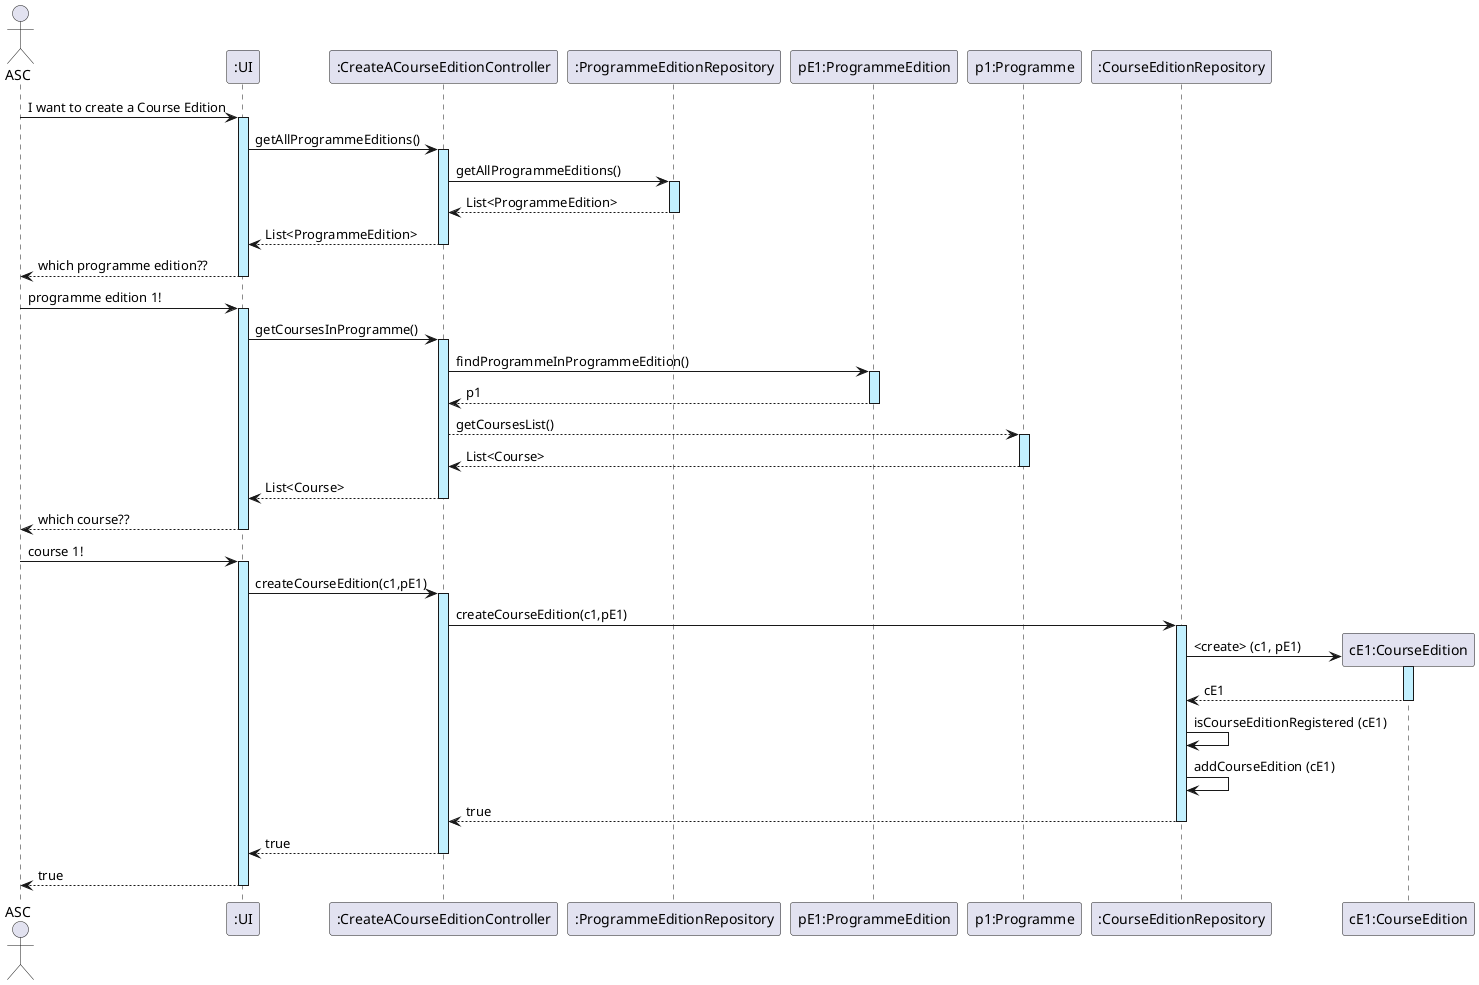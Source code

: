 @startuml
actor ASC
participant ":UI" as UI
participant ":CreateACourseEditionController" as CT
participant ":ProgrammeEditionRepository" as PER
participant "pE1:ProgrammeEdition" as PE
participant "p1:Programme" as PG
participant ":CourseEditionRepository" as CER

ASC -> UI ++ #application :  I want to create a Course Edition
UI -> CT ++ #application: getAllProgrammeEditions()
CT -> PER ++ #application: getAllProgrammeEditions()
PER --> CT -- : List<ProgrammeEdition>
CT --> UI -- : List<ProgrammeEdition>
UI --> ASC -- : which programme edition??


ASC -> UI ++ #application : programme edition 1!
UI -> CT ++ #application: getCoursesInProgramme()
CT -> PE ++ #application: findProgrammeInProgrammeEdition()
PE --> CT -- : p1

CT --> PG ++ #application: getCoursesList()
PG --> CT -- : List<Course>
CT --> UI -- : List<Course>
UI --> ASC -- : which course??


ASC -> UI ++ #application : course 1!
UI -> CT ++ #application : createCourseEdition(c1,pE1)
CT -> CER ++ #application : createCourseEdition(c1,pE1)


create "cE1:CourseEdition" as CE
CER -> CE ++ #application : <create> (c1, pE1)
CE --> CER -- : cE1
CER -> CER : isCourseEditionRegistered (cE1)
CER -> CER : addCourseEdition (cE1)

CER --> CT --: true
CT --> UI --: true
UI --> ASC --: true

@enduml